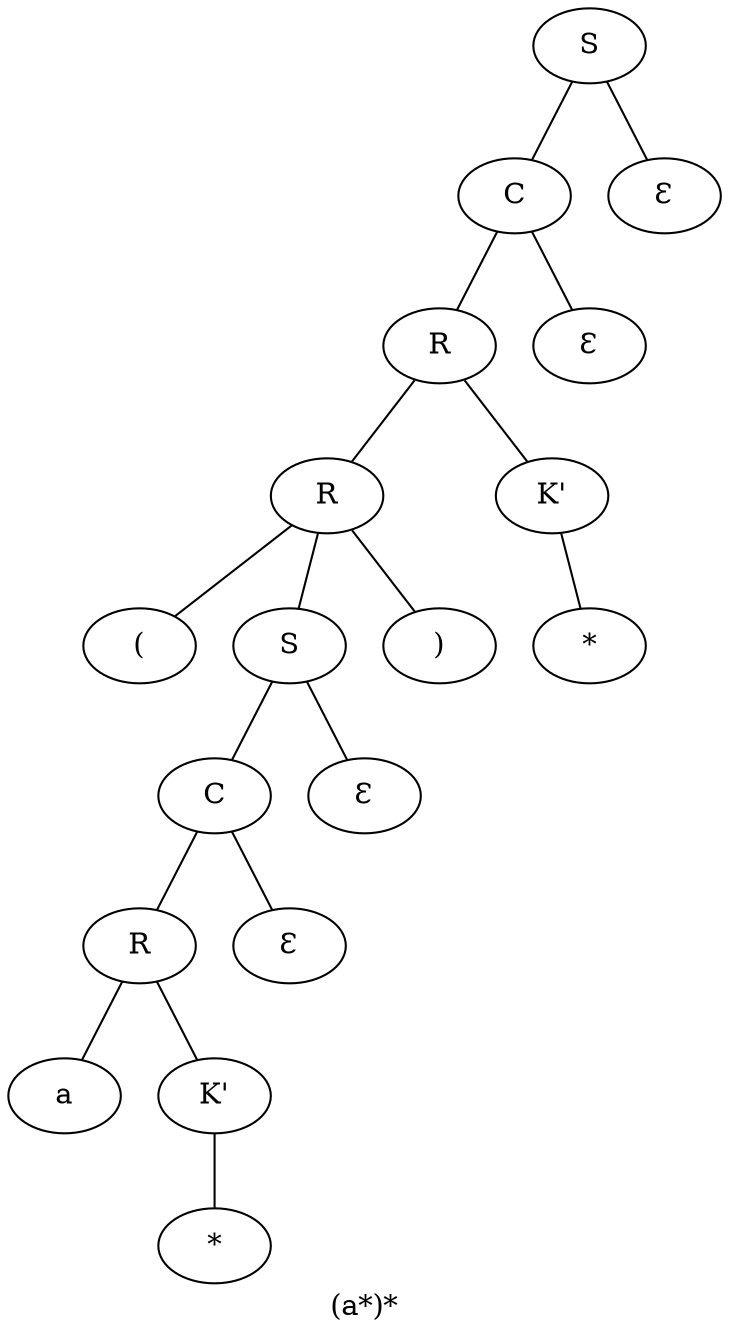 graph {
label="(a*)*"
1268650975
1268650975 [label="S"]
1268650975 -- 731395981
731395981 [label="C"]
731395981 -- 1196765369
1196765369 [label="R"]
1196765369 -- 486898233
486898233 [label="R"]
486898233 -- 650023597
650023597 [label="("]
486898233 [label="R"]
486898233 -- 1282473384
1282473384 [label="S"]
1282473384 -- 575593575
575593575 [label="C"]
575593575 -- 346861221
346861221 [label="R"]
346861221 -- 1188392295
1188392295 [label="a"]
346861221 [label="R"]
346861221 -- 226710952
226710952 [label="K'"]
226710952 -- 1509563803
1509563803 [label="*"]
575593575 [label="C"]
575593575 -- 684874119
684874119 [label="Ɛ"]
1282473384 [label="S"]
1282473384 -- 1157740463
1157740463 [label="Ɛ"]
486898233 [label="R"]
486898233 -- 1379435698
1379435698 [label=")"]
1196765369 [label="R"]
1196765369 -- 1529306539
1529306539 [label="K'"]
1529306539 -- 1635985705
1635985705 [label="*"]
731395981 [label="C"]
731395981 -- 695682681
695682681 [label="Ɛ"]
1268650975 [label="S"]
1268650975 -- 1073502961
1073502961 [label="Ɛ"]
}

